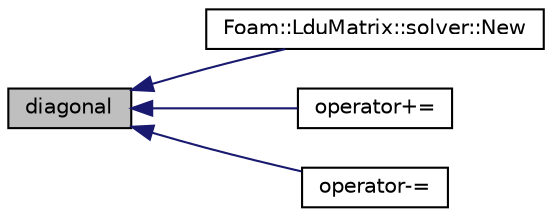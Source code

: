digraph "diagonal"
{
  bgcolor="transparent";
  edge [fontname="Helvetica",fontsize="10",labelfontname="Helvetica",labelfontsize="10"];
  node [fontname="Helvetica",fontsize="10",shape=record];
  rankdir="LR";
  Node1 [label="diagonal",height=0.2,width=0.4,color="black", fillcolor="grey75", style="filled", fontcolor="black"];
  Node1 -> Node2 [dir="back",color="midnightblue",fontsize="10",style="solid",fontname="Helvetica"];
  Node2 [label="Foam::LduMatrix::solver::New",height=0.2,width=0.4,color="black",URL="$a02367.html#aa83e6f17133f94a5c4bb906a4991ceed",tooltip="Return a new solver. "];
  Node1 -> Node3 [dir="back",color="midnightblue",fontsize="10",style="solid",fontname="Helvetica"];
  Node3 [label="operator+=",height=0.2,width=0.4,color="black",URL="$a01275.html#a67cb5e721083def89a8775562081caeb"];
  Node1 -> Node4 [dir="back",color="midnightblue",fontsize="10",style="solid",fontname="Helvetica"];
  Node4 [label="operator-=",height=0.2,width=0.4,color="black",URL="$a01275.html#ade231ee3b05d977629dbaeeb2c538dae"];
}
